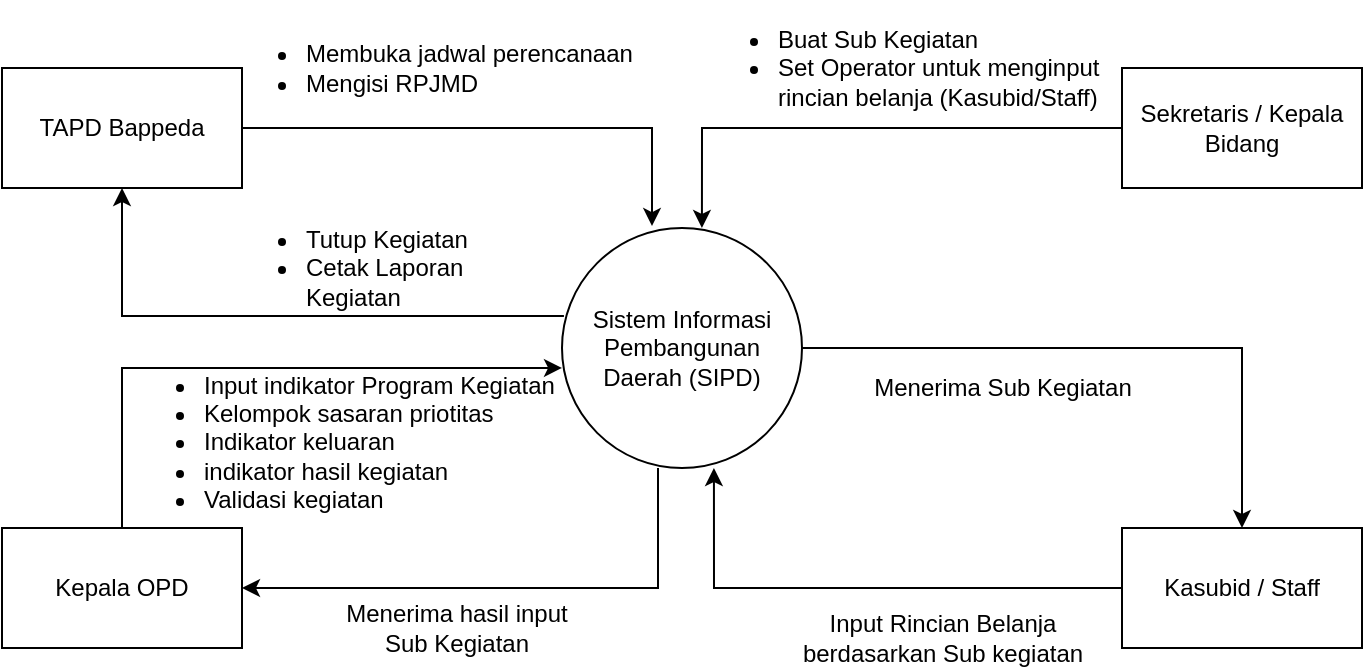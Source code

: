 <mxfile version="14.6.13" type="device" pages="5"><diagram id="ZV6WV0ZB3U80WX_ecU3j" name="Diagram Konteks"><mxGraphModel dx="868" dy="517" grid="1" gridSize="10" guides="1" tooltips="1" connect="1" arrows="1" fold="1" page="1" pageScale="1" pageWidth="850" pageHeight="1100" math="0" shadow="0"><root><mxCell id="0"/><mxCell id="1" parent="0"/><mxCell id="UhheRiG5_oF8KI55ubIW-19" style="edgeStyle=orthogonalEdgeStyle;rounded=0;orthogonalLoop=1;jettySize=auto;html=1;exitX=0;exitY=0.5;exitDx=0;exitDy=0;entryX=0.583;entryY=0;entryDx=0;entryDy=0;entryPerimeter=0;" parent="1" source="UhheRiG5_oF8KI55ubIW-1" target="UhheRiG5_oF8KI55ubIW-3" edge="1"><mxGeometry relative="1" as="geometry"/></mxCell><mxCell id="UhheRiG5_oF8KI55ubIW-1" value="Sekretaris / Kepala Bidang" style="rounded=0;whiteSpace=wrap;html=1;" parent="1" vertex="1"><mxGeometry x="680" y="80" width="120" height="60" as="geometry"/></mxCell><mxCell id="UhheRiG5_oF8KI55ubIW-27" style="edgeStyle=orthogonalEdgeStyle;rounded=0;orthogonalLoop=1;jettySize=auto;html=1;exitX=1;exitY=0.5;exitDx=0;exitDy=0;" parent="1" source="UhheRiG5_oF8KI55ubIW-3" target="UhheRiG5_oF8KI55ubIW-6" edge="1"><mxGeometry relative="1" as="geometry"/></mxCell><mxCell id="UhheRiG5_oF8KI55ubIW-30" style="edgeStyle=orthogonalEdgeStyle;rounded=0;orthogonalLoop=1;jettySize=auto;html=1;exitX=0.008;exitY=0.367;exitDx=0;exitDy=0;entryX=0.5;entryY=1;entryDx=0;entryDy=0;exitPerimeter=0;" parent="1" source="UhheRiG5_oF8KI55ubIW-3" target="UhheRiG5_oF8KI55ubIW-16" edge="1"><mxGeometry relative="1" as="geometry"/></mxCell><mxCell id="UhheRiG5_oF8KI55ubIW-34" style="edgeStyle=orthogonalEdgeStyle;rounded=0;orthogonalLoop=1;jettySize=auto;html=1;entryX=1;entryY=0.5;entryDx=0;entryDy=0;exitX=0.4;exitY=1;exitDx=0;exitDy=0;exitPerimeter=0;" parent="1" source="UhheRiG5_oF8KI55ubIW-3" target="UhheRiG5_oF8KI55ubIW-14" edge="1"><mxGeometry relative="1" as="geometry"/></mxCell><mxCell id="UhheRiG5_oF8KI55ubIW-3" value="Sistem Informasi Pembangunan Daerah (SIPD)" style="ellipse;whiteSpace=wrap;html=1;aspect=fixed;" parent="1" vertex="1"><mxGeometry x="400" y="160" width="120" height="120" as="geometry"/></mxCell><mxCell id="UhheRiG5_oF8KI55ubIW-28" style="edgeStyle=orthogonalEdgeStyle;rounded=0;orthogonalLoop=1;jettySize=auto;html=1;exitX=0;exitY=0.5;exitDx=0;exitDy=0;entryX=0.633;entryY=1;entryDx=0;entryDy=0;entryPerimeter=0;" parent="1" source="UhheRiG5_oF8KI55ubIW-6" target="UhheRiG5_oF8KI55ubIW-3" edge="1"><mxGeometry relative="1" as="geometry"/></mxCell><mxCell id="UhheRiG5_oF8KI55ubIW-6" value="Kasubid / Staff" style="rounded=0;whiteSpace=wrap;html=1;" parent="1" vertex="1"><mxGeometry x="680" y="310" width="120" height="60" as="geometry"/></mxCell><mxCell id="UhheRiG5_oF8KI55ubIW-8" value="Input Rincian Belanja&lt;br&gt;berdasarkan Sub kegiatan" style="text;html=1;align=center;verticalAlign=middle;resizable=0;points=[];autosize=1;strokeColor=none;" parent="1" vertex="1"><mxGeometry x="510" y="350" width="160" height="30" as="geometry"/></mxCell><mxCell id="UhheRiG5_oF8KI55ubIW-13" value="Menerima hasil input&lt;br&gt;Sub Kegiatan" style="text;html=1;align=center;verticalAlign=middle;resizable=0;points=[];autosize=1;strokeColor=none;" parent="1" vertex="1"><mxGeometry x="282" y="345" width="130" height="30" as="geometry"/></mxCell><mxCell id="UhheRiG5_oF8KI55ubIW-36" style="edgeStyle=orthogonalEdgeStyle;rounded=0;orthogonalLoop=1;jettySize=auto;html=1;exitX=0.5;exitY=0;exitDx=0;exitDy=0;entryX=0;entryY=0.583;entryDx=0;entryDy=0;entryPerimeter=0;" parent="1" source="UhheRiG5_oF8KI55ubIW-14" target="UhheRiG5_oF8KI55ubIW-3" edge="1"><mxGeometry relative="1" as="geometry"/></mxCell><mxCell id="UhheRiG5_oF8KI55ubIW-14" value="Kepala OPD" style="rounded=0;whiteSpace=wrap;html=1;" parent="1" vertex="1"><mxGeometry x="120" y="310" width="120" height="60" as="geometry"/></mxCell><mxCell id="UhheRiG5_oF8KI55ubIW-17" style="edgeStyle=orthogonalEdgeStyle;rounded=0;orthogonalLoop=1;jettySize=auto;html=1;entryX=0.375;entryY=-0.008;entryDx=0;entryDy=0;entryPerimeter=0;" parent="1" source="UhheRiG5_oF8KI55ubIW-16" target="UhheRiG5_oF8KI55ubIW-3" edge="1"><mxGeometry relative="1" as="geometry"/></mxCell><mxCell id="UhheRiG5_oF8KI55ubIW-16" value="TAPD Bappeda" style="rounded=0;whiteSpace=wrap;html=1;" parent="1" vertex="1"><mxGeometry x="120" y="80" width="120" height="60" as="geometry"/></mxCell><mxCell id="UhheRiG5_oF8KI55ubIW-18" value="&lt;ul&gt;&lt;li&gt;Membuka jadwal perencanaan&lt;/li&gt;&lt;li&gt;Mengisi RPJMD&lt;/li&gt;&lt;/ul&gt;" style="text;html=1;align=left;verticalAlign=middle;resizable=0;points=[];autosize=1;strokeColor=none;" parent="1" vertex="1"><mxGeometry x="230" y="50" width="220" height="60" as="geometry"/></mxCell><mxCell id="UhheRiG5_oF8KI55ubIW-24" value="Menerima Sub Kegiatan" style="text;html=1;align=center;verticalAlign=middle;resizable=0;points=[];autosize=1;strokeColor=none;" parent="1" vertex="1"><mxGeometry x="550" y="230" width="140" height="20" as="geometry"/></mxCell><mxCell id="UhheRiG5_oF8KI55ubIW-31" value="&lt;ul&gt;&lt;li&gt;Tutup Kegiatan&lt;/li&gt;&lt;li&gt;Cetak Laporan Kegiatan&lt;/li&gt;&lt;/ul&gt;" style="text;html=1;strokeColor=none;fillColor=none;align=left;verticalAlign=middle;whiteSpace=wrap;rounded=0;" parent="1" vertex="1"><mxGeometry x="230" y="170" width="160" height="20" as="geometry"/></mxCell><mxCell id="UhheRiG5_oF8KI55ubIW-32" value="&lt;ul&gt;&lt;li&gt;Buat Sub Kegiatan&lt;/li&gt;&lt;li&gt;Set Operator untuk&amp;nbsp;menginput rincian belanja (Kasubid/Staff)&lt;/li&gt;&lt;/ul&gt;" style="text;html=1;strokeColor=none;fillColor=none;align=left;verticalAlign=middle;whiteSpace=wrap;rounded=0;" parent="1" vertex="1"><mxGeometry x="466" y="70" width="210" height="20" as="geometry"/></mxCell><mxCell id="UhheRiG5_oF8KI55ubIW-38" value="&lt;ul&gt;&lt;li&gt;&lt;span style=&quot;text-align: center&quot;&gt;Input indikator Program Kegiatan&lt;/span&gt;&lt;/li&gt;&lt;li&gt;&lt;span style=&quot;text-align: center&quot;&gt;Kelompok sasaran priotitas&lt;/span&gt;&lt;/li&gt;&lt;li&gt;&lt;span style=&quot;text-align: center&quot;&gt;Indikator keluaran&lt;/span&gt;&lt;/li&gt;&lt;li&gt;&lt;span style=&quot;text-align: center&quot;&gt;indikator hasil kegiatan&lt;/span&gt;&lt;/li&gt;&lt;li&gt;&lt;span style=&quot;text-align: center&quot;&gt;Validasi kegiatan&lt;/span&gt;&lt;/li&gt;&lt;/ul&gt;" style="text;html=1;strokeColor=none;fillColor=none;align=left;verticalAlign=middle;whiteSpace=wrap;rounded=0;" parent="1" vertex="1"><mxGeometry x="179" y="257" width="240" height="20" as="geometry"/></mxCell></root></mxGraphModel></diagram><diagram id="qkfSr0I54dH-8h1QpRAd" name="Diagram Overview"><mxGraphModel dx="868" dy="517" grid="1" gridSize="10" guides="1" tooltips="1" connect="1" arrows="1" fold="1" page="1" pageScale="1" pageWidth="850" pageHeight="1100" math="0" shadow="0"><root><mxCell id="jk4Gr9iOSQbZsEpCap-G-0"/><mxCell id="jk4Gr9iOSQbZsEpCap-G-1" parent="jk4Gr9iOSQbZsEpCap-G-0"/><mxCell id="8lOKaslJQzp6oJZESOHT-0" style="edgeStyle=orthogonalEdgeStyle;rounded=0;orthogonalLoop=1;jettySize=auto;html=1;exitX=0.5;exitY=1;exitDx=0;exitDy=0;entryX=0.5;entryY=0;entryDx=0;entryDy=0;" edge="1" parent="jk4Gr9iOSQbZsEpCap-G-1" source="jk4Gr9iOSQbZsEpCap-G-2" target="vteASiJwSqnX2tmamaA5-3"><mxGeometry relative="1" as="geometry"/></mxCell><mxCell id="jk4Gr9iOSQbZsEpCap-G-2" value="1.0&lt;br&gt;Pembuatan&lt;br&gt;Sub Kegiatan" style="ellipse;whiteSpace=wrap;html=1;aspect=fixed;fillColor=none;align=center;" parent="jk4Gr9iOSQbZsEpCap-G-1" vertex="1"><mxGeometry x="360" y="120" width="120" height="120" as="geometry"/></mxCell><mxCell id="hErqBKelA09g-UobI27p-0" style="edgeStyle=orthogonalEdgeStyle;rounded=0;jumpStyle=none;orthogonalLoop=1;jettySize=auto;html=1;entryX=0;entryY=0.25;entryDx=0;entryDy=0;strokeColor=#000000;" parent="jk4Gr9iOSQbZsEpCap-G-1" target="DIvBo6zZndFV0eHgiGGG-0" edge="1"><mxGeometry relative="1" as="geometry"><mxPoint x="483" y="405" as="sourcePoint"/></mxGeometry></mxCell><mxCell id="BGEsuOBdsjkbQJLF85_I-2" style="edgeStyle=orthogonalEdgeStyle;rounded=0;jumpStyle=none;orthogonalLoop=1;jettySize=auto;html=1;entryX=0.633;entryY=0.033;entryDx=0;entryDy=0;strokeColor=#000000;entryPerimeter=0;exitX=0.008;exitY=0.617;exitDx=0;exitDy=0;exitPerimeter=0;" parent="jk4Gr9iOSQbZsEpCap-G-1" source="0EmpTpav413V5ZzTMfLr-0" target="kHSUvCgAjM5UK3mzyNvq-1" edge="1"><mxGeometry relative="1" as="geometry"/></mxCell><mxCell id="8lOKaslJQzp6oJZESOHT-1" style="edgeStyle=orthogonalEdgeStyle;rounded=0;orthogonalLoop=1;jettySize=auto;html=1;exitX=0.5;exitY=1;exitDx=0;exitDy=0;entryX=0.5;entryY=0;entryDx=0;entryDy=0;" edge="1" parent="jk4Gr9iOSQbZsEpCap-G-1" source="0EmpTpav413V5ZzTMfLr-0" target="BGEsuOBdsjkbQJLF85_I-5"><mxGeometry relative="1" as="geometry"/></mxCell><mxCell id="0EmpTpav413V5ZzTMfLr-0" value="2.0&lt;br&gt;Pengisian&lt;br&gt;Data Rinci Sub Kegiatan" style="ellipse;whiteSpace=wrap;html=1;aspect=fixed;fillColor=none;align=center;" parent="jk4Gr9iOSQbZsEpCap-G-1" vertex="1"><mxGeometry x="360" y="360" width="120" height="120" as="geometry"/></mxCell><mxCell id="9A-k5s1ciFsRR5uZHn2C-0" style="edgeStyle=orthogonalEdgeStyle;rounded=0;jumpStyle=none;orthogonalLoop=1;jettySize=auto;html=1;exitX=0.5;exitY=1;exitDx=0;exitDy=0;strokeColor=#000000;" parent="jk4Gr9iOSQbZsEpCap-G-1" source="0EmpTpav413V5ZzTMfLr-1" target="0EmpTpav413V5ZzTMfLr-2" edge="1"><mxGeometry relative="1" as="geometry"><Array as="points"><mxPoint x="420" y="760"/><mxPoint x="60" y="760"/></Array></mxGeometry></mxCell><mxCell id="YqFrmC9ReUE7tRkg41P8-0" style="edgeStyle=orthogonalEdgeStyle;rounded=0;orthogonalLoop=1;jettySize=auto;html=1;exitX=-0.017;exitY=0.392;exitDx=0;exitDy=0;entryX=0.6;entryY=1.017;entryDx=0;entryDy=0;entryPerimeter=0;exitPerimeter=0;" parent="jk4Gr9iOSQbZsEpCap-G-1" source="0EmpTpav413V5ZzTMfLr-1" target="kHSUvCgAjM5UK3mzyNvq-1" edge="1"><mxGeometry relative="1" as="geometry"/></mxCell><mxCell id="0EmpTpav413V5ZzTMfLr-1" value="3.0&lt;br&gt;Laporan&lt;br&gt;Kegiatan" style="ellipse;whiteSpace=wrap;html=1;aspect=fixed;fillColor=none;align=center;" parent="jk4Gr9iOSQbZsEpCap-G-1" vertex="1"><mxGeometry x="360" y="600" width="120" height="120" as="geometry"/></mxCell><mxCell id="IgZ42YV09mDHrvG8RrpO-0" style="edgeStyle=orthogonalEdgeStyle;rounded=0;orthogonalLoop=1;jettySize=auto;html=1;entryX=0;entryY=0.5;entryDx=0;entryDy=0;" parent="jk4Gr9iOSQbZsEpCap-G-1" source="0EmpTpav413V5ZzTMfLr-2" target="jk4Gr9iOSQbZsEpCap-G-2" edge="1"><mxGeometry relative="1" as="geometry"/></mxCell><mxCell id="0EmpTpav413V5ZzTMfLr-2" value="TAPD Bappeda" style="rounded=0;whiteSpace=wrap;html=1;fillColor=none;align=center;" parent="jk4Gr9iOSQbZsEpCap-G-1" vertex="1"><mxGeometry y="150" width="120" height="60" as="geometry"/></mxCell><mxCell id="FxHHkeruqKQn6_F7AH5g-0" style="edgeStyle=orthogonalEdgeStyle;rounded=0;jumpStyle=none;orthogonalLoop=1;jettySize=auto;html=1;exitX=0;exitY=0.5;exitDx=0;exitDy=0;entryX=1;entryY=0.5;entryDx=0;entryDy=0;strokeColor=#000000;" parent="jk4Gr9iOSQbZsEpCap-G-1" source="kHSUvCgAjM5UK3mzyNvq-0" target="jk4Gr9iOSQbZsEpCap-G-2" edge="1"><mxGeometry relative="1" as="geometry"/></mxCell><mxCell id="kHSUvCgAjM5UK3mzyNvq-0" value="Sekretaris / Kepala Bidang" style="rounded=0;whiteSpace=wrap;html=1;fillColor=none;align=center;" parent="jk4Gr9iOSQbZsEpCap-G-1" vertex="1"><mxGeometry x="640" y="150" width="120" height="60" as="geometry"/></mxCell><mxCell id="OLGTrGiy-_JB0G-md1Lc-2" style="edgeStyle=orthogonalEdgeStyle;rounded=0;jumpStyle=none;orthogonalLoop=1;jettySize=auto;html=1;entryX=0.008;entryY=0.367;entryDx=0;entryDy=0;strokeColor=#000000;exitX=0.367;exitY=0.017;exitDx=0;exitDy=0;exitPerimeter=0;entryPerimeter=0;" parent="jk4Gr9iOSQbZsEpCap-G-1" source="kHSUvCgAjM5UK3mzyNvq-1" target="0EmpTpav413V5ZzTMfLr-0" edge="1"><mxGeometry relative="1" as="geometry"><mxPoint x="110" y="520" as="sourcePoint"/></mxGeometry></mxCell><mxCell id="4oqEU8XfdWgB_ExC4hym-2" style="edgeStyle=orthogonalEdgeStyle;rounded=0;jumpStyle=none;orthogonalLoop=1;jettySize=auto;html=1;entryX=0.017;entryY=0.592;entryDx=0;entryDy=0;entryPerimeter=0;strokeColor=#000000;exitX=0.375;exitY=1;exitDx=0;exitDy=0;exitPerimeter=0;" parent="jk4Gr9iOSQbZsEpCap-G-1" source="kHSUvCgAjM5UK3mzyNvq-1" target="0EmpTpav413V5ZzTMfLr-1" edge="1"><mxGeometry relative="1" as="geometry"/></mxCell><mxCell id="kHSUvCgAjM5UK3mzyNvq-1" value="Kepala OPD" style="rounded=0;whiteSpace=wrap;html=1;fillColor=none;align=center;" parent="jk4Gr9iOSQbZsEpCap-G-1" vertex="1"><mxGeometry x="80" y="550" width="120" height="60" as="geometry"/></mxCell><mxCell id="hErqBKelA09g-UobI27p-2" style="edgeStyle=orthogonalEdgeStyle;rounded=0;jumpStyle=none;orthogonalLoop=1;jettySize=auto;html=1;exitX=0;exitY=0.75;exitDx=0;exitDy=0;entryX=1.008;entryY=0.625;entryDx=0;entryDy=0;entryPerimeter=0;strokeColor=#000000;" parent="jk4Gr9iOSQbZsEpCap-G-1" source="DIvBo6zZndFV0eHgiGGG-0" target="0EmpTpav413V5ZzTMfLr-0" edge="1"><mxGeometry relative="1" as="geometry"/></mxCell><mxCell id="DIvBo6zZndFV0eHgiGGG-0" value="Kasubid /&amp;nbsp; Staff" style="rounded=0;whiteSpace=wrap;html=1;fillColor=none;align=center;" parent="jk4Gr9iOSQbZsEpCap-G-1" vertex="1"><mxGeometry x="640" y="390" width="120" height="60" as="geometry"/></mxCell><mxCell id="vteASiJwSqnX2tmamaA5-0" value="&lt;ul&gt;&lt;li&gt;Membuka jadwal perencanaan&lt;/li&gt;&lt;li&gt;Mengisi RPJMD&lt;/li&gt;&lt;/ul&gt;" style="text;html=1;strokeColor=none;fillColor=none;align=left;verticalAlign=middle;whiteSpace=wrap;rounded=0;" parent="jk4Gr9iOSQbZsEpCap-G-1" vertex="1"><mxGeometry x="140" y="140" width="190" height="20" as="geometry"/></mxCell><mxCell id="vteASiJwSqnX2tmamaA5-7" style="edgeStyle=orthogonalEdgeStyle;rounded=0;jumpStyle=none;orthogonalLoop=1;jettySize=auto;html=1;exitX=0.5;exitY=1;exitDx=0;exitDy=0;entryX=0.5;entryY=0;entryDx=0;entryDy=0;strokeColor=#000000;" parent="jk4Gr9iOSQbZsEpCap-G-1" source="vteASiJwSqnX2tmamaA5-3" target="0EmpTpav413V5ZzTMfLr-0" edge="1"><mxGeometry relative="1" as="geometry"/></mxCell><mxCell id="vteASiJwSqnX2tmamaA5-3" value="Data Sub Kegiatan" style="shape=partialRectangle;whiteSpace=wrap;html=1;left=0;right=0;fillColor=none;shadow=0;align=center;" parent="jk4Gr9iOSQbZsEpCap-G-1" vertex="1"><mxGeometry x="360" y="280" width="120" height="40" as="geometry"/></mxCell><mxCell id="FxHHkeruqKQn6_F7AH5g-1" value="&lt;ul&gt;&lt;li&gt;Buat Sub Kegiatan&lt;/li&gt;&lt;li&gt;Set Operator untuk&amp;nbsp;menginput rincian belanja (Kasubid/Staff)&lt;/li&gt;&lt;/ul&gt;" style="text;html=1;strokeColor=none;fillColor=none;align=left;verticalAlign=middle;whiteSpace=wrap;rounded=0;" parent="jk4Gr9iOSQbZsEpCap-G-1" vertex="1"><mxGeometry x="460" y="120" width="190" height="20" as="geometry"/></mxCell><mxCell id="OLGTrGiy-_JB0G-md1Lc-3" value="&lt;ul&gt;&lt;li&gt;&lt;span style=&quot;text-align: center&quot;&gt;Input indikator Program Kegiatan&lt;/span&gt;&lt;/li&gt;&lt;li&gt;&lt;span style=&quot;text-align: center&quot;&gt;Input Kelompok sasaran priotitas&lt;/span&gt;&lt;/li&gt;&lt;li&gt;&lt;span style=&quot;text-align: center&quot;&gt;Input Indikator keluaran&lt;/span&gt;&lt;/li&gt;&lt;li&gt;&lt;span style=&quot;text-align: center&quot;&gt;Input indikator hasil kegiatan&lt;/span&gt;&lt;/li&gt;&lt;/ul&gt;" style="text;html=1;strokeColor=none;fillColor=none;align=left;verticalAlign=middle;whiteSpace=wrap;rounded=0;" parent="jk4Gr9iOSQbZsEpCap-G-1" vertex="1"><mxGeometry x="130" y="335" width="190" height="20" as="geometry"/></mxCell><mxCell id="hErqBKelA09g-UobI27p-1" value="Menerima Sub Kegiatan" style="text;html=1;strokeColor=none;fillColor=none;align=left;verticalAlign=middle;whiteSpace=wrap;rounded=0;" parent="jk4Gr9iOSQbZsEpCap-G-1" vertex="1"><mxGeometry x="490" y="370" width="140" height="20" as="geometry"/></mxCell><mxCell id="BGEsuOBdsjkbQJLF85_I-0" value="&lt;span style=&quot;color: rgb(0 , 0 , 0) ; font-family: &amp;#34;helvetica&amp;#34; ; font-size: 12px ; font-style: normal ; font-weight: 400 ; letter-spacing: normal ; text-indent: 0px ; text-transform: none ; word-spacing: 0px ; background-color: rgb(248 , 249 , 250) ; display: inline ; float: none&quot;&gt;Input Rincian Belanja&lt;/span&gt;&lt;br style=&quot;color: rgb(0 , 0 , 0) ; font-family: &amp;#34;helvetica&amp;#34; ; font-size: 12px ; font-style: normal ; font-weight: 400 ; letter-spacing: normal ; text-indent: 0px ; text-transform: none ; word-spacing: 0px ; background-color: rgb(248 , 249 , 250)&quot;&gt;&lt;span style=&quot;color: rgb(0 , 0 , 0) ; font-family: &amp;#34;helvetica&amp;#34; ; font-size: 12px ; font-style: normal ; font-weight: 400 ; letter-spacing: normal ; text-indent: 0px ; text-transform: none ; word-spacing: 0px ; background-color: rgb(248 , 249 , 250) ; display: inline ; float: none&quot;&gt;berdasarkan Sub kegiatan&lt;/span&gt;" style="text;whiteSpace=wrap;html=1;align=center;" parent="jk4Gr9iOSQbZsEpCap-G-1" vertex="1"><mxGeometry x="475" y="450" width="170" height="40" as="geometry"/></mxCell><mxCell id="BGEsuOBdsjkbQJLF85_I-3" value="&lt;span style=&quot;color: rgb(0 , 0 , 0) ; font-family: &amp;#34;helvetica&amp;#34; ; font-size: 12px ; font-style: normal ; font-weight: 400 ; letter-spacing: normal ; text-indent: 0px ; text-transform: none ; word-spacing: 0px ; background-color: rgb(248 , 249 , 250) ; display: inline ; float: none&quot;&gt;Menerima Input dari Kasubid / Staff&lt;/span&gt;" style="text;whiteSpace=wrap;html=1;align=center;" parent="jk4Gr9iOSQbZsEpCap-G-1" vertex="1"><mxGeometry x="180" y="440" width="150" height="40" as="geometry"/></mxCell><mxCell id="BGEsuOBdsjkbQJLF85_I-4" style="edgeStyle=orthogonalEdgeStyle;rounded=0;jumpStyle=none;orthogonalLoop=1;jettySize=auto;html=1;exitX=0.5;exitY=1;exitDx=0;exitDy=0;entryX=0.5;entryY=0;entryDx=0;entryDy=0;strokeColor=#000000;" parent="jk4Gr9iOSQbZsEpCap-G-1" source="BGEsuOBdsjkbQJLF85_I-5" edge="1"><mxGeometry relative="1" as="geometry"><mxPoint x="420" y="600" as="targetPoint"/></mxGeometry></mxCell><mxCell id="BGEsuOBdsjkbQJLF85_I-5" value="Data Rinci Sub Kegiatan" style="shape=partialRectangle;whiteSpace=wrap;html=1;left=0;right=0;fillColor=none;shadow=0;align=center;" parent="jk4Gr9iOSQbZsEpCap-G-1" vertex="1"><mxGeometry x="360" y="520" width="120" height="40" as="geometry"/></mxCell><mxCell id="4oqEU8XfdWgB_ExC4hym-3" value="&lt;font face=&quot;helvetica&quot;&gt;Validasi Kegiatan&lt;/font&gt;" style="text;whiteSpace=wrap;html=1;align=center;" parent="jk4Gr9iOSQbZsEpCap-G-1" vertex="1"><mxGeometry x="170" y="670" width="170" height="30" as="geometry"/></mxCell><mxCell id="dLusHIZbiYKE8ZH6EwvK-2" value="&lt;ul&gt;&lt;li&gt;&lt;font face=&quot;helvetica&quot;&gt;Tutup Kegiatan&lt;/font&gt;&lt;/li&gt;&lt;li&gt;&lt;font face=&quot;helvetica&quot;&gt;Cetak Laporan Kegiatan&lt;/font&gt;&lt;/li&gt;&lt;/ul&gt;" style="text;whiteSpace=wrap;html=1;align=left;" parent="jk4Gr9iOSQbZsEpCap-G-1" vertex="1"><mxGeometry x="160" y="760" width="130" height="85" as="geometry"/></mxCell><mxCell id="mTD5gK9NehLu_K5KIT_0-0" value="Menerima Data Rinci&lt;br&gt;Sub Kegiatan" style="text;html=1;resizable=0;autosize=1;align=center;verticalAlign=middle;points=[];fillColor=none;strokeColor=none;rounded=0;" parent="jk4Gr9iOSQbZsEpCap-G-1" vertex="1"><mxGeometry x="210" y="610" width="130" height="30" as="geometry"/></mxCell></root></mxGraphModel></diagram><diagram id="G_9zo3TOSvcInjq0dZig" name="Data Rinci 1.0"><mxGraphModel dx="868" dy="517" grid="1" gridSize="10" guides="1" tooltips="1" connect="1" arrows="1" fold="1" page="1" pageScale="1" pageWidth="850" pageHeight="1100" math="0" shadow="0"><root><mxCell id="RVv2P_6PLPd0qHUrmOEW-0"/><mxCell id="RVv2P_6PLPd0qHUrmOEW-1" parent="RVv2P_6PLPd0qHUrmOEW-0"/><mxCell id="1j3m6GgY1nMKEo3dXyXp-0" style="edgeStyle=orthogonalEdgeStyle;rounded=0;orthogonalLoop=1;jettySize=auto;html=1;exitX=0.5;exitY=1;exitDx=0;exitDy=0;" edge="1" parent="RVv2P_6PLPd0qHUrmOEW-1" source="Bjz7Oo8biI6NqF61Y3Bb-0" target="Bjz7Oo8biI6NqF61Y3Bb-6"><mxGeometry relative="1" as="geometry"/></mxCell><mxCell id="Bjz7Oo8biI6NqF61Y3Bb-0" value="1.1.P&lt;br&gt;Pembuatan&lt;br&gt;Sub Kegiatan" style="ellipse;whiteSpace=wrap;html=1;aspect=fixed;fillColor=none;align=center;" parent="RVv2P_6PLPd0qHUrmOEW-1" vertex="1"><mxGeometry x="360" y="120" width="120" height="120" as="geometry"/></mxCell><mxCell id="Bjz7Oo8biI6NqF61Y3Bb-1" style="edgeStyle=orthogonalEdgeStyle;rounded=0;orthogonalLoop=1;jettySize=auto;html=1;entryX=0;entryY=0.5;entryDx=0;entryDy=0;" parent="RVv2P_6PLPd0qHUrmOEW-1" source="Bjz7Oo8biI6NqF61Y3Bb-2" target="Bjz7Oo8biI6NqF61Y3Bb-0" edge="1"><mxGeometry relative="1" as="geometry"/></mxCell><mxCell id="Bjz7Oo8biI6NqF61Y3Bb-2" value="TAPD Bappeda" style="rounded=0;whiteSpace=wrap;html=1;fillColor=none;align=center;" parent="RVv2P_6PLPd0qHUrmOEW-1" vertex="1"><mxGeometry x="80" y="150" width="120" height="60" as="geometry"/></mxCell><mxCell id="Bjz7Oo8biI6NqF61Y3Bb-3" style="edgeStyle=orthogonalEdgeStyle;rounded=0;jumpStyle=none;orthogonalLoop=1;jettySize=auto;html=1;exitX=0;exitY=0.5;exitDx=0;exitDy=0;entryX=1;entryY=0.5;entryDx=0;entryDy=0;strokeColor=#000000;" parent="RVv2P_6PLPd0qHUrmOEW-1" source="Bjz7Oo8biI6NqF61Y3Bb-4" target="Bjz7Oo8biI6NqF61Y3Bb-0" edge="1"><mxGeometry relative="1" as="geometry"/></mxCell><mxCell id="Bjz7Oo8biI6NqF61Y3Bb-4" value="Sekretaris / Kepala Bidang" style="rounded=0;whiteSpace=wrap;html=1;fillColor=none;align=center;" parent="RVv2P_6PLPd0qHUrmOEW-1" vertex="1"><mxGeometry x="640" y="150" width="120" height="60" as="geometry"/></mxCell><mxCell id="Bjz7Oo8biI6NqF61Y3Bb-5" value="&lt;ul&gt;&lt;li&gt;Membuka jadwal perencanaan&lt;/li&gt;&lt;li&gt;Mengisi RPJMD&lt;/li&gt;&lt;/ul&gt;" style="text;html=1;strokeColor=none;fillColor=none;align=left;verticalAlign=middle;whiteSpace=wrap;rounded=0;" parent="RVv2P_6PLPd0qHUrmOEW-1" vertex="1"><mxGeometry x="190" y="140" width="140" height="20" as="geometry"/></mxCell><mxCell id="Bjz7Oo8biI6NqF61Y3Bb-6" value="Data Sub Kegiatan" style="shape=partialRectangle;whiteSpace=wrap;html=1;left=0;right=0;fillColor=none;shadow=0;align=center;" parent="RVv2P_6PLPd0qHUrmOEW-1" vertex="1"><mxGeometry x="360" y="280" width="120" height="40" as="geometry"/></mxCell><mxCell id="Bjz7Oo8biI6NqF61Y3Bb-8" value="&lt;ul&gt;&lt;li&gt;Buat Sub Kegiatan&lt;/li&gt;&lt;li&gt;Set Operator untuk&amp;nbsp;menginput rincian belanja (Kasubid/Staff)&lt;/li&gt;&lt;/ul&gt;" style="text;html=1;strokeColor=none;fillColor=none;align=left;verticalAlign=middle;whiteSpace=wrap;rounded=0;" parent="RVv2P_6PLPd0qHUrmOEW-1" vertex="1"><mxGeometry x="460" y="120" width="190" height="20" as="geometry"/></mxCell></root></mxGraphModel></diagram><diagram id="lr4tmgM-yGyeGRxtrNWa" name="Data Rinci 2.0"><mxGraphModel dx="868" dy="517" grid="1" gridSize="10" guides="1" tooltips="1" connect="1" arrows="1" fold="1" page="1" pageScale="1" pageWidth="850" pageHeight="1100" math="0" shadow="0"><root><mxCell id="L9tPG4eHSHEbQCT_A0Ev-0"/><mxCell id="L9tPG4eHSHEbQCT_A0Ev-1" parent="L9tPG4eHSHEbQCT_A0Ev-0"/><mxCell id="SlSFuIAmZaCSLJSzWeFx-9" style="edgeStyle=orthogonalEdgeStyle;rounded=0;orthogonalLoop=1;jettySize=auto;html=1;exitX=0.5;exitY=1;exitDx=0;exitDy=0;entryX=0.5;entryY=0;entryDx=0;entryDy=0;" parent="L9tPG4eHSHEbQCT_A0Ev-1" source="SlSFuIAmZaCSLJSzWeFx-0" target="SlSFuIAmZaCSLJSzWeFx-7" edge="1"><mxGeometry relative="1" as="geometry"/></mxCell><mxCell id="iUXrQ5qO3w9essXslKES-1" style="edgeStyle=orthogonalEdgeStyle;rounded=0;orthogonalLoop=1;jettySize=auto;html=1;entryX=0.008;entryY=0.383;entryDx=0;entryDy=0;entryPerimeter=0;" edge="1" parent="L9tPG4eHSHEbQCT_A0Ev-1" target="SlSFuIAmZaCSLJSzWeFx-3"><mxGeometry relative="1" as="geometry"><mxPoint x="514" y="118" as="sourcePoint"/></mxGeometry></mxCell><mxCell id="SlSFuIAmZaCSLJSzWeFx-0" value="2.1.P&lt;br&gt;Input&lt;br&gt;Data Rinci Sub Kegiatan" style="ellipse;whiteSpace=wrap;html=1;aspect=fixed;fillColor=none;align=center;" parent="L9tPG4eHSHEbQCT_A0Ev-1" vertex="1"><mxGeometry x="390" y="65" width="120" height="120" as="geometry"/></mxCell><mxCell id="iUXrQ5qO3w9essXslKES-3" style="edgeStyle=orthogonalEdgeStyle;rounded=0;orthogonalLoop=1;jettySize=auto;html=1;exitX=0.5;exitY=0;exitDx=0;exitDy=0;entryX=0;entryY=0.5;entryDx=0;entryDy=0;" edge="1" parent="L9tPG4eHSHEbQCT_A0Ev-1" source="SlSFuIAmZaCSLJSzWeFx-2" target="SlSFuIAmZaCSLJSzWeFx-0"><mxGeometry relative="1" as="geometry"/></mxCell><mxCell id="SlSFuIAmZaCSLJSzWeFx-2" value="Kepala OPD" style="rounded=0;whiteSpace=wrap;html=1;fillColor=none;align=center;" parent="L9tPG4eHSHEbQCT_A0Ev-1" vertex="1"><mxGeometry x="160" y="215" width="120" height="60" as="geometry"/></mxCell><mxCell id="iUXrQ5qO3w9essXslKES-0" style="edgeStyle=orthogonalEdgeStyle;rounded=0;orthogonalLoop=1;jettySize=auto;html=1;exitX=0;exitY=0.75;exitDx=0;exitDy=0;entryX=1;entryY=0.625;entryDx=0;entryDy=0;entryPerimeter=0;" edge="1" parent="L9tPG4eHSHEbQCT_A0Ev-1" source="SlSFuIAmZaCSLJSzWeFx-3" target="SlSFuIAmZaCSLJSzWeFx-0"><mxGeometry relative="1" as="geometry"/></mxCell><mxCell id="SlSFuIAmZaCSLJSzWeFx-3" value="Kasubid /&amp;nbsp; Staff" style="rounded=0;whiteSpace=wrap;html=1;fillColor=none;align=center;" parent="L9tPG4eHSHEbQCT_A0Ev-1" vertex="1"><mxGeometry x="660" y="95" width="120" height="60" as="geometry"/></mxCell><mxCell id="SlSFuIAmZaCSLJSzWeFx-4" value="&lt;ul&gt;&lt;li&gt;&lt;span style=&quot;text-align: center&quot;&gt;Input indikator Program Kegiatan&lt;/span&gt;&lt;/li&gt;&lt;li&gt;&lt;span style=&quot;text-align: center&quot;&gt;Input Kelompok sasaran priotitas&lt;/span&gt;&lt;/li&gt;&lt;li&gt;&lt;span style=&quot;text-align: center&quot;&gt;Input Indikator keluaran&lt;/span&gt;&lt;/li&gt;&lt;li&gt;&lt;span style=&quot;text-align: center&quot;&gt;Input indikator hasil kegiatan&lt;/span&gt;&lt;/li&gt;&lt;/ul&gt;" style="text;html=1;strokeColor=none;fillColor=none;align=left;verticalAlign=middle;whiteSpace=wrap;rounded=0;" parent="L9tPG4eHSHEbQCT_A0Ev-1" vertex="1"><mxGeometry x="160" y="70" width="260" height="20" as="geometry"/></mxCell><mxCell id="SlSFuIAmZaCSLJSzWeFx-5" value="&lt;span style=&quot;color: rgb(0 , 0 , 0) ; font-family: &amp;#34;helvetica&amp;#34; ; font-size: 12px ; font-style: normal ; font-weight: 400 ; letter-spacing: normal ; text-indent: 0px ; text-transform: none ; word-spacing: 0px ; background-color: rgb(248 , 249 , 250) ; display: inline ; float: none&quot;&gt;Input Rincian Belanja&lt;/span&gt;&lt;br style=&quot;color: rgb(0 , 0 , 0) ; font-family: &amp;#34;helvetica&amp;#34; ; font-size: 12px ; font-style: normal ; font-weight: 400 ; letter-spacing: normal ; text-indent: 0px ; text-transform: none ; word-spacing: 0px ; background-color: rgb(248 , 249 , 250)&quot;&gt;&lt;span style=&quot;color: rgb(0 , 0 , 0) ; font-family: &amp;#34;helvetica&amp;#34; ; font-size: 12px ; font-style: normal ; font-weight: 400 ; letter-spacing: normal ; text-indent: 0px ; text-transform: none ; word-spacing: 0px ; background-color: rgb(248 , 249 , 250) ; display: inline ; float: none&quot;&gt;berdasarkan Sub kegiatan&lt;/span&gt;" style="text;whiteSpace=wrap;html=1;align=center;" parent="L9tPG4eHSHEbQCT_A0Ev-1" vertex="1"><mxGeometry x="510" y="145" width="140" height="40" as="geometry"/></mxCell><mxCell id="46uwW1mFOQaM30yg2qUP-1" style="edgeStyle=orthogonalEdgeStyle;rounded=0;orthogonalLoop=1;jettySize=auto;html=1;exitX=0.5;exitY=1;exitDx=0;exitDy=0;entryX=0.5;entryY=0;entryDx=0;entryDy=0;" parent="L9tPG4eHSHEbQCT_A0Ev-1" source="SlSFuIAmZaCSLJSzWeFx-7" target="46uwW1mFOQaM30yg2qUP-0" edge="1"><mxGeometry relative="1" as="geometry"/></mxCell><mxCell id="SlSFuIAmZaCSLJSzWeFx-7" value="Data Rinci Sub Kegiatan" style="shape=partialRectangle;whiteSpace=wrap;html=1;left=0;right=0;fillColor=none;shadow=0;align=center;" parent="L9tPG4eHSHEbQCT_A0Ev-1" vertex="1"><mxGeometry x="390" y="225" width="120" height="40" as="geometry"/></mxCell><mxCell id="46uwW1mFOQaM30yg2qUP-2" style="edgeStyle=orthogonalEdgeStyle;rounded=0;orthogonalLoop=1;jettySize=auto;html=1;exitX=0;exitY=0.5;exitDx=0;exitDy=0;entryX=0.5;entryY=1;entryDx=0;entryDy=0;" parent="L9tPG4eHSHEbQCT_A0Ev-1" source="46uwW1mFOQaM30yg2qUP-0" target="SlSFuIAmZaCSLJSzWeFx-2" edge="1"><mxGeometry relative="1" as="geometry"/></mxCell><mxCell id="46uwW1mFOQaM30yg2qUP-0" value="2.2.P&lt;br&gt;Olah Data Rinci&lt;br&gt;Sub Kegiatan" style="ellipse;whiteSpace=wrap;html=1;aspect=fixed;fillColor=none;align=center;" parent="L9tPG4eHSHEbQCT_A0Ev-1" vertex="1"><mxGeometry x="390" y="310" width="120" height="120" as="geometry"/></mxCell><mxCell id="46uwW1mFOQaM30yg2qUP-3" value="&lt;span style=&quot;font-family: &amp;#34;helvetica&amp;#34;&quot;&gt;Menerima Input dari&lt;br&gt;Kasubid / Staff&lt;/span&gt;" style="text;html=1;resizable=0;autosize=1;align=center;verticalAlign=middle;points=[];fillColor=none;strokeColor=none;rounded=0;" parent="L9tPG4eHSHEbQCT_A0Ev-1" vertex="1"><mxGeometry x="255" y="375" width="120" height="30" as="geometry"/></mxCell><mxCell id="iUXrQ5qO3w9essXslKES-2" value="&lt;font face=&quot;helvetica&quot;&gt;Menerima Sub Kegiatan&lt;/font&gt;" style="text;whiteSpace=wrap;html=1;align=center;" vertex="1" parent="L9tPG4eHSHEbQCT_A0Ev-1"><mxGeometry x="520" y="90" width="140" height="40" as="geometry"/></mxCell></root></mxGraphModel></diagram><diagram id="C5UtJTfp9NsrTBAYdUCa" name="Data Rinci 3.0"><mxGraphModel dx="868" dy="517" grid="1" gridSize="10" guides="1" tooltips="1" connect="1" arrows="1" fold="1" page="1" pageScale="1" pageWidth="850" pageHeight="1100" math="0" shadow="0"><root><mxCell id="yI75CZN6AXQgCIDSRwuf-0"/><mxCell id="yI75CZN6AXQgCIDSRwuf-1" parent="yI75CZN6AXQgCIDSRwuf-0"/><mxCell id="AcsfmA1WOWwiqgMjV78s-3" style="edgeStyle=orthogonalEdgeStyle;rounded=0;orthogonalLoop=1;jettySize=auto;html=1;exitX=1;exitY=0.5;exitDx=0;exitDy=0;" parent="yI75CZN6AXQgCIDSRwuf-1" source="AcsfmA1WOWwiqgMjV78s-0" target="AcsfmA1WOWwiqgMjV78s-1" edge="1"><mxGeometry relative="1" as="geometry"/></mxCell><mxCell id="AcsfmA1WOWwiqgMjV78s-0" value="3.1.P&lt;br&gt;Olah Laporan&lt;br&gt;Kegiatan" style="ellipse;whiteSpace=wrap;html=1;aspect=fixed;fillColor=none;align=center;" parent="yI75CZN6AXQgCIDSRwuf-1" vertex="1"><mxGeometry x="280" y="560" width="120" height="120" as="geometry"/></mxCell><mxCell id="AcsfmA1WOWwiqgMjV78s-1" value="TAPD Bappeda" style="rounded=0;whiteSpace=wrap;html=1;fillColor=none;align=center;" parent="yI75CZN6AXQgCIDSRwuf-1" vertex="1"><mxGeometry x="510" y="590" width="120" height="60" as="geometry"/></mxCell><mxCell id="AcsfmA1WOWwiqgMjV78s-2" value="&lt;ul&gt;&lt;li&gt;&lt;font face=&quot;helvetica&quot;&gt;Tutup Kegiatan&lt;/font&gt;&lt;/li&gt;&lt;li&gt;&lt;font face=&quot;helvetica&quot;&gt;Cetak Laporan Kegiatan&lt;/font&gt;&lt;/li&gt;&lt;/ul&gt;" style="text;whiteSpace=wrap;html=1;align=left;" parent="yI75CZN6AXQgCIDSRwuf-1" vertex="1"><mxGeometry x="380" y="550" width="130" height="85" as="geometry"/></mxCell><mxCell id="l74Wmgv8wYcshYxmPuiP-1" style="edgeStyle=orthogonalEdgeStyle;rounded=0;orthogonalLoop=1;jettySize=auto;html=1;exitX=0.5;exitY=1;exitDx=0;exitDy=0;entryX=0.5;entryY=0;entryDx=0;entryDy=0;" parent="yI75CZN6AXQgCIDSRwuf-1" source="1L7fRwK0ScT2mA23plY8-0" target="AcsfmA1WOWwiqgMjV78s-0" edge="1"><mxGeometry relative="1" as="geometry"/></mxCell><mxCell id="1L7fRwK0ScT2mA23plY8-0" value="Data Rinci Sub Kegiatan" style="shape=partialRectangle;whiteSpace=wrap;html=1;left=0;right=0;fillColor=none;shadow=0;align=center;" parent="yI75CZN6AXQgCIDSRwuf-1" vertex="1"><mxGeometry x="280" y="480" width="120" height="40" as="geometry"/></mxCell><mxCell id="4RcvhHZsLjvNWoZKTd83-1" style="edgeStyle=orthogonalEdgeStyle;rounded=0;orthogonalLoop=1;jettySize=auto;html=1;exitX=1;exitY=0.5;exitDx=0;exitDy=0;entryX=0;entryY=0.5;entryDx=0;entryDy=0;" parent="yI75CZN6AXQgCIDSRwuf-1" source="4RcvhHZsLjvNWoZKTd83-0" target="AcsfmA1WOWwiqgMjV78s-0" edge="1"><mxGeometry relative="1" as="geometry"/></mxCell><mxCell id="4RcvhHZsLjvNWoZKTd83-0" value="Kepala OPD" style="rounded=0;whiteSpace=wrap;html=1;fillColor=none;align=center;" parent="yI75CZN6AXQgCIDSRwuf-1" vertex="1"><mxGeometry x="60" y="590" width="120" height="60" as="geometry"/></mxCell><mxCell id="l74Wmgv8wYcshYxmPuiP-0" value="&lt;font face=&quot;helvetica&quot;&gt;Validasi Kegiatan&lt;/font&gt;" style="text;whiteSpace=wrap;html=1;align=center;" parent="yI75CZN6AXQgCIDSRwuf-1" vertex="1"><mxGeometry x="190" y="577.5" width="80" height="30" as="geometry"/></mxCell></root></mxGraphModel></diagram></mxfile>